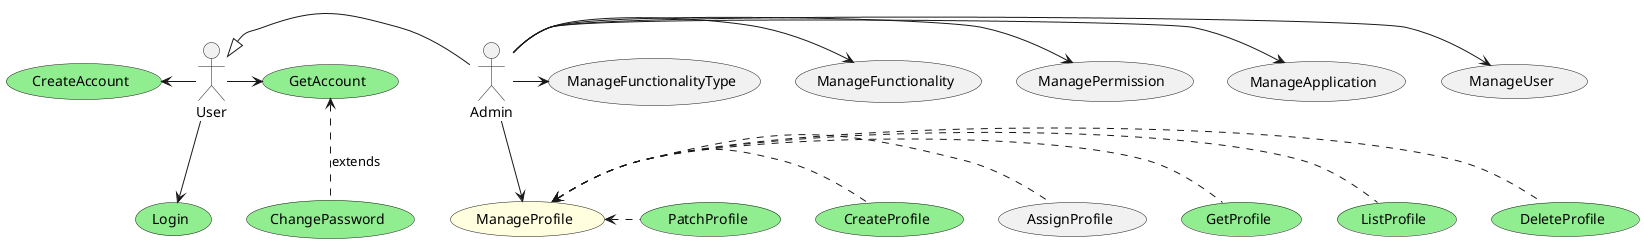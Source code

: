 @startuml Use Case

actor User
actor Admin

usecase CreateAccount #LightGreen
usecase Login #LightGreen
usecase GetAccount #LightGreen
usecase ChangePassword #LightGreen
usecase CreateProfile #LightGreen
usecase GetProfile #LightGreen
usecase PatchProfile #LightGreen
usecase ListProfile #LightGreen
usecase DeleteProfile #LightGreen
usecase ManageProfile #LightYellow

User <|-r- Admin

User -l-> (CreateAccount) 
User -r-> (GetAccount)
(GetAccount) <.d. (ChangePassword) : extends
User -d-> (Login)

Admin --> (ManageProfile) 
(ManageProfile) <.r. (AssignProfile) 
(ManageProfile) <.r. (CreateProfile) 
(ManageProfile) <.r. (PatchProfile) 
(ManageProfile) <.r. (DeleteProfile) 
(ManageProfile) <.r. (ListProfile) 
(ManageProfile) <.r. (GetProfile) 

Admin -r-> (ManageUser) 
Admin -r-> (ManageApplication) 
Admin -r-> (ManagePermission) 
Admin -r-> (ManageFunctionality) 
Admin -r-> (ManageFunctionalityType) 

@enduml